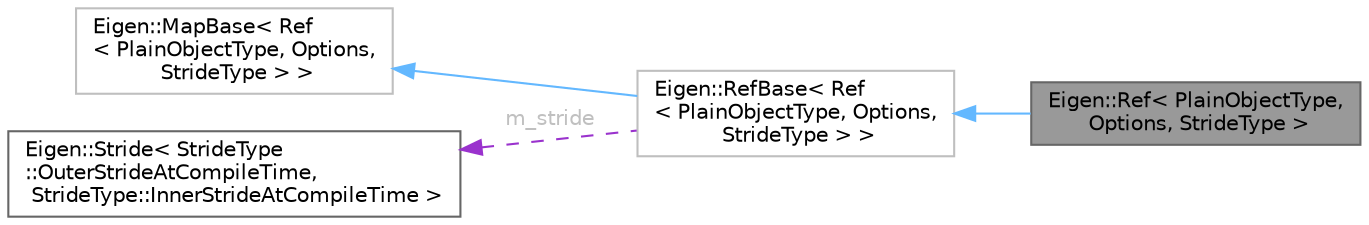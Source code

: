 digraph "Eigen::Ref&lt; PlainObjectType, Options, StrideType &gt;"
{
 // LATEX_PDF_SIZE
  bgcolor="transparent";
  edge [fontname=Helvetica,fontsize=10,labelfontname=Helvetica,labelfontsize=10];
  node [fontname=Helvetica,fontsize=10,shape=box,height=0.2,width=0.4];
  rankdir="LR";
  Node1 [id="Node000001",label="Eigen::Ref\< PlainObjectType,\l Options, StrideType \>",height=0.2,width=0.4,color="gray40", fillcolor="grey60", style="filled", fontcolor="black",tooltip="A matrix or vector expression mapping an existing expression."];
  Node2 -> Node1 [id="edge4_Node000001_Node000002",dir="back",color="steelblue1",style="solid",tooltip=" "];
  Node2 [id="Node000002",label="Eigen::RefBase\< Ref\l\< PlainObjectType, Options,\l StrideType \> \>",height=0.2,width=0.4,color="grey75", fillcolor="white", style="filled",URL="$classEigen_1_1RefBase.html",tooltip=" "];
  Node3 -> Node2 [id="edge5_Node000002_Node000003",dir="back",color="steelblue1",style="solid",tooltip=" "];
  Node3 [id="Node000003",label="Eigen::MapBase\< Ref\l\< PlainObjectType, Options,\l StrideType \> \>",height=0.2,width=0.4,color="grey75", fillcolor="white", style="filled",URL="$classEigen_1_1MapBase.html",tooltip=" "];
  Node4 -> Node2 [id="edge6_Node000002_Node000004",dir="back",color="darkorchid3",style="dashed",tooltip=" ",label=<<TABLE CELLBORDER="0" BORDER="0"><TR><TD VALIGN="top" ALIGN="LEFT" CELLPADDING="1" CELLSPACING="0">m_stride</TD></TR>
</TABLE>> ,fontcolor="grey" ];
  Node4 [id="Node000004",label="Eigen::Stride\< StrideType\l::OuterStrideAtCompileTime,\l StrideType::InnerStrideAtCompileTime \>",height=0.2,width=0.4,color="gray40", fillcolor="white", style="filled",URL="$classEigen_1_1Stride.html",tooltip=" "];
}
